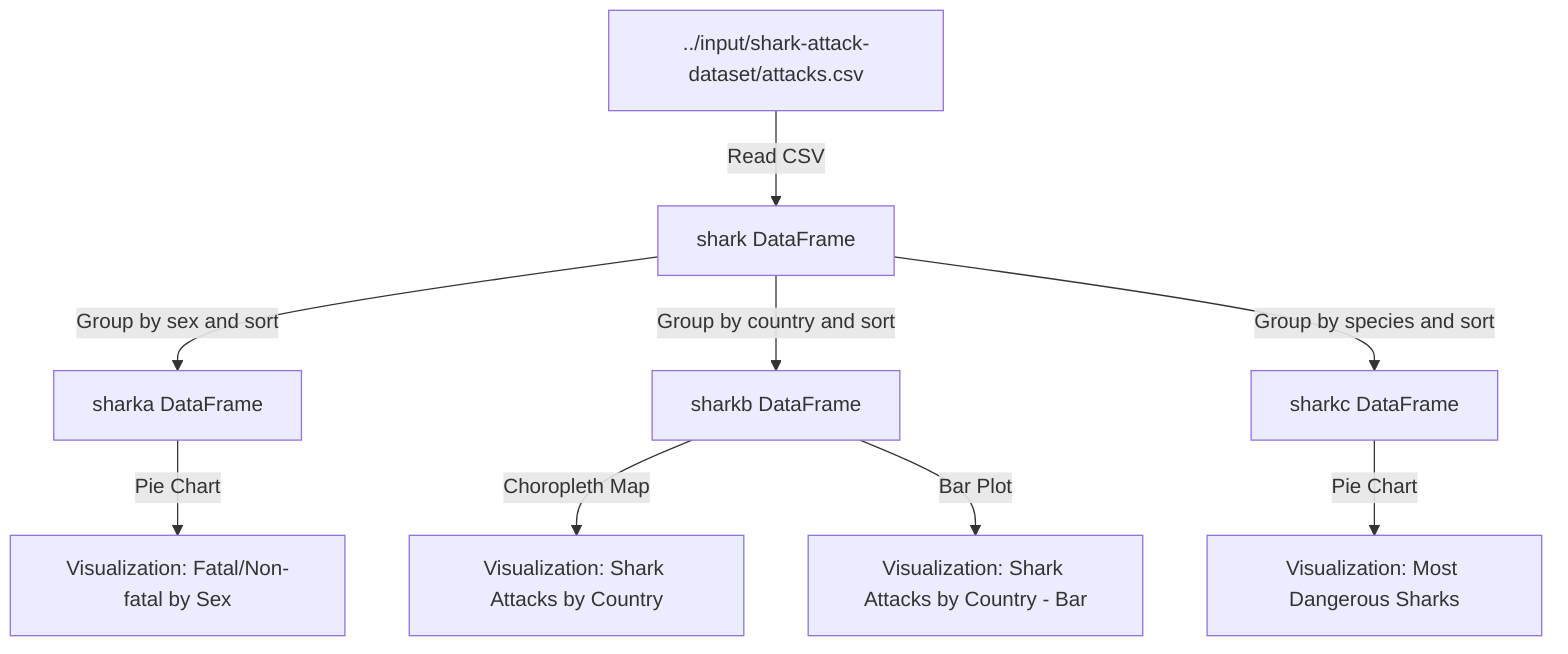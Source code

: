 flowchart TD
    %% Node for data source
    A["../input/shark-attack-dataset/attacks.csv"] -->|Read CSV| B["shark DataFrame"]
    
    %% Nodes for data processing and variables
    B -->|Group by sex and sort| C["sharka DataFrame"]
    B -->|Group by country and sort| D["sharkb DataFrame"]
    B -->|Group by species and sort| E["sharkc DataFrame"]
    
    %% Visualization
    C -->|Pie Chart| F["Visualization: Fatal/Non-fatal by Sex"]
    D -->|Choropleth Map| G["Visualization: Shark Attacks by Country"]
    D -->|Bar Plot| H["Visualization: Shark Attacks by Country - Bar"]
    E -->|Pie Chart| I["Visualization: Most Dangerous Sharks"]